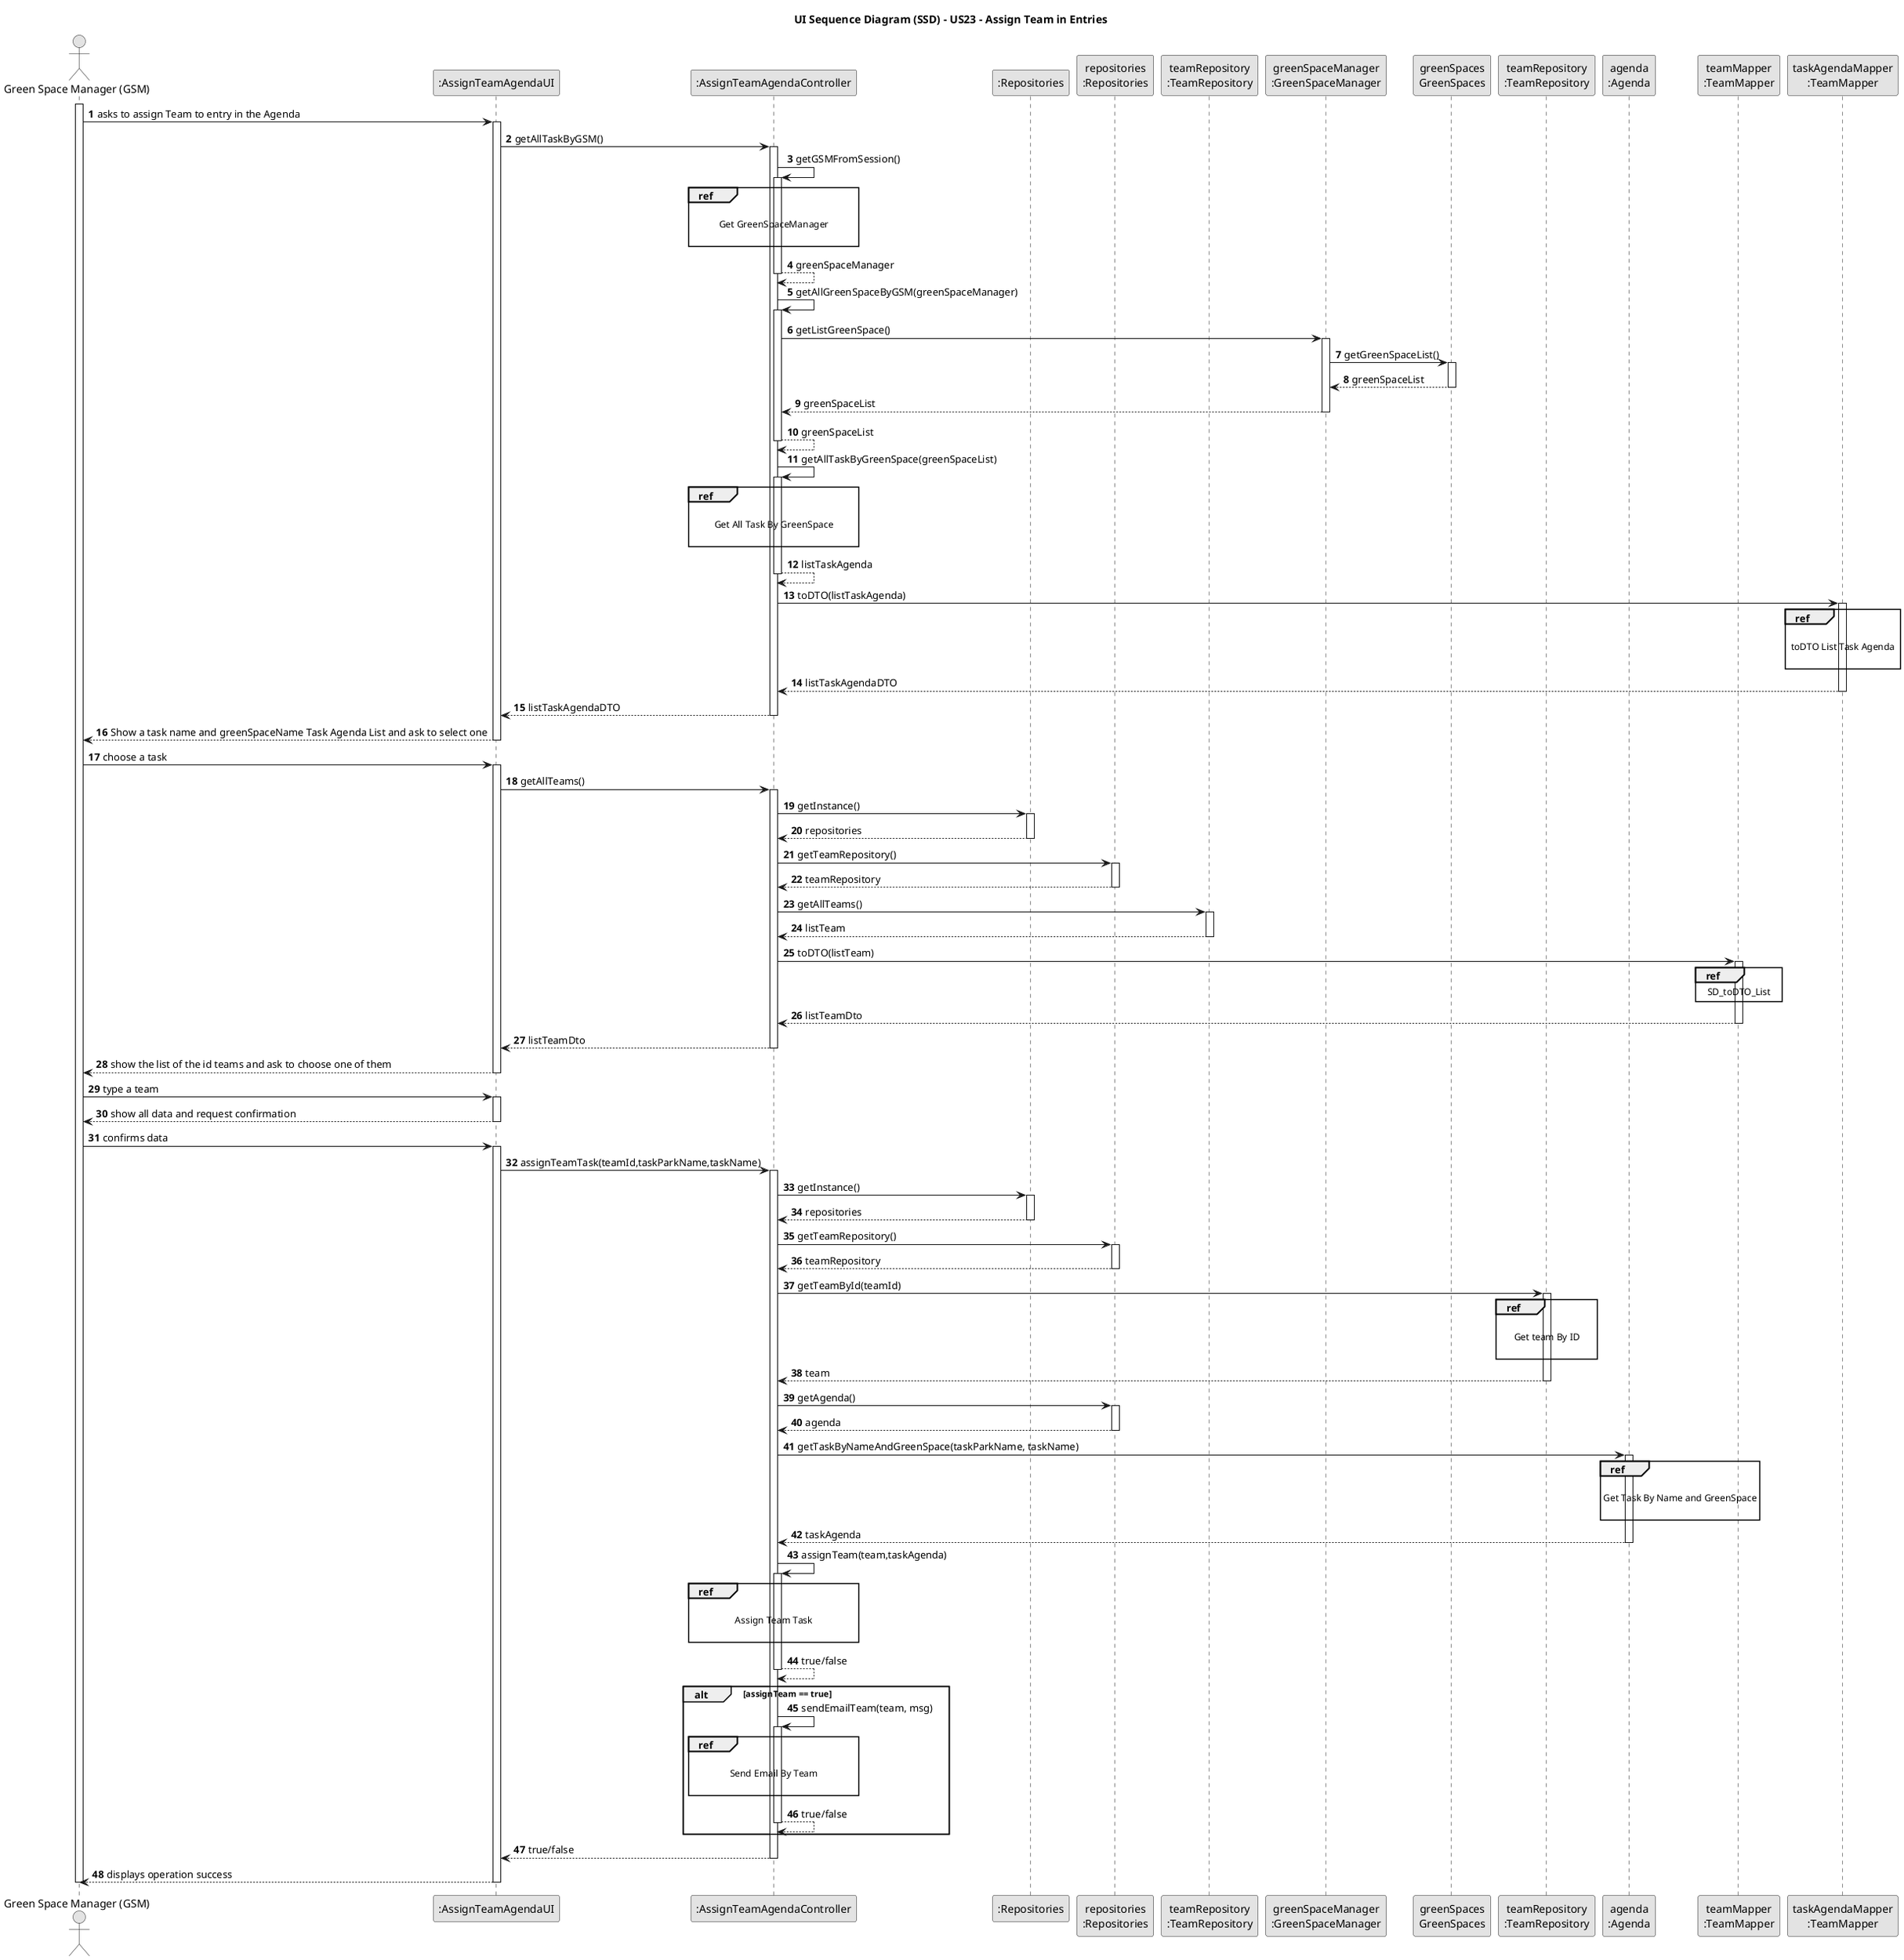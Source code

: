 @startuml
skinparam monochrome true
skinparam packageStyle rectangle
skinparam shadowing false

title UI Sequence Diagram (SSD) - US23 - Assign Team in Entries

autonumber

'hide footbox
actor "Green Space Manager (GSM)" as GSM

participant ":AssignTeamAgendaUI" as UI
participant ":AssignTeamAgendaController" as CTRL
participant ":Repositories" as RepositorySingleton
participant "repositories\n:Repositories" as PLAT
participant "teamRepository\n:TeamRepository" as TR
participant "greenSpaceManager\n:GreenSpaceManager" as GSMO
participant "greenSpaces\nGreenSpaces" as GREENSPACES
participant "teamRepository\n:TeamRepository" as TEAMREPO
participant "agenda\n:Agenda" as AGENDA
participant "teamMapper\n:TeamMapper" as TEAMMAPPER
participant "taskAgendaMapper\n:TeamMapper" as TASKAGENDAMAPPER

activate GSM	

GSM	 -> UI : asks to assign Team to entry in the Agenda

activate UI

UI -> CTRL : getAllTaskByGSM()

activate CTRL

CTRL -> CTRL : getGSMFromSession()

activate CTRL

ref over CTRL

Get GreenSpaceManager

end

CTRL --> CTRL : greenSpaceManager

deactivate CTRL

CTRL -> CTRL : getAllGreenSpaceByGSM(greenSpaceManager)

activate CTRL

CTRL -> GSMO : getListGreenSpace()
activate GSMO

GSMO -> GREENSPACES : getGreenSpaceList()

activate GREENSPACES

GREENSPACES --> GSMO : greenSpaceList
deactivate GREENSPACES

GSMO --> CTRL : greenSpaceList

deactivate GSMO

CTRL --> CTRL : greenSpaceList

deactivate CTRL

CTRL -> CTRL : getAllTaskByGreenSpace(greenSpaceList)

activate CTRL

ref over CTRL

Get All Task By GreenSpace

end

CTRL --> CTRL : listTaskAgenda

deactivate CTRL

CTRL -> TASKAGENDAMAPPER : toDTO(listTaskAgenda)

activate TASKAGENDAMAPPER

ref over TASKAGENDAMAPPER

toDTO List Task Agenda

end
TASKAGENDAMAPPER --> CTRL : listTaskAgendaDTO

deactivate TASKAGENDAMAPPER


CTRL --> UI : listTaskAgendaDTO

deactivate CTRL

UI --> GSM	 : Show a task name and greenSpaceName Task Agenda List and ask to select one
deactivate UI

GSM	->UI: choose a task

activate UI

UI -> CTRL : getAllTeams()

activate CTRL

CTRL -> RepositorySingleton : getInstance()

activate RepositorySingleton

RepositorySingleton --> CTRL : repositories

deactivate RepositorySingleton

CTRL -> PLAT : getTeamRepository()

activate PLAT

PLAT --> CTRL: teamRepository

deactivate PLAT

CTRL -> TR : getAllTeams()

activate TR

TR --> CTRL : listTeam

deactivate TR

CTRL -> TEAMMAPPER: toDTO(listTeam)

activate TEAMMAPPER

ref over TEAMMAPPER
SD_toDTO_List
end

TEAMMAPPER --> CTRL : listTeamDto

deactivate TEAMMAPPER

CTRL --> UI : listTeamDto

deactivate CTRL

UI --> GSM	 : show the list of the id teams and ask to choose one of them

deactivate UI

GSM	 -> UI : type a team

activate UI

UI --> GSM : show all data and request confirmation

deactivate UI

GSM -> UI : confirms data

activate UI

UI -> CTRL: assignTeamTask(teamId,taskParkName,taskName)

activate CTRL

CTRL -> RepositorySingleton : getInstance()

activate RepositorySingleton

RepositorySingleton --> CTRL : repositories

deactivate RepositorySingleton

CTRL -> PLAT : getTeamRepository()

activate PLAT

PLAT --> CTRL: teamRepository

deactivate PLAT

CTRL -> TEAMREPO : getTeamById(teamId)

activate TEAMREPO

ref over TEAMREPO

Get team By ID

end

TEAMREPO --> CTRL : team

deactivate TEAMREPO

CTRL -> PLAT : getAgenda()

activate PLAT

PLAT --> CTRL: agenda

deactivate PLAT

CTRL -> AGENDA : getTaskByNameAndGreenSpace(taskParkName, taskName)

activate AGENDA

ref over AGENDA

Get Task By Name and GreenSpace

end

AGENDA --> CTRL : taskAgenda

deactivate AGENDA

CTRL -> CTRL : assignTeam(team,taskAgenda)

activate CTRL

ref over CTRL

Assign Team Task

end

CTRL --> CTRL : true/false

deactivate CTRL

alt assignTeam == true

CTRL -> CTRL : sendEmailTeam(team, msg)

activate CTRL

ref over CTRL

Send Email By Team

end

CTRL --> CTRL : true/false

deactivate CTRL

end

CTRL --> UI : true/false

deactivate CTRL

UI --> GSM	 : displays operation success

deactivate UI

deactivate GSM
@enduml